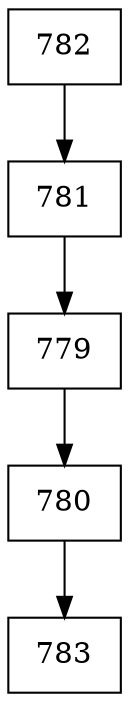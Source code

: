 digraph G {
  node [shape=record];
  node0 [label="{782}"];
  node0 -> node1;
  node1 [label="{781}"];
  node1 -> node2;
  node2 [label="{779}"];
  node2 -> node3;
  node3 [label="{780}"];
  node3 -> node4;
  node4 [label="{783}"];
}
